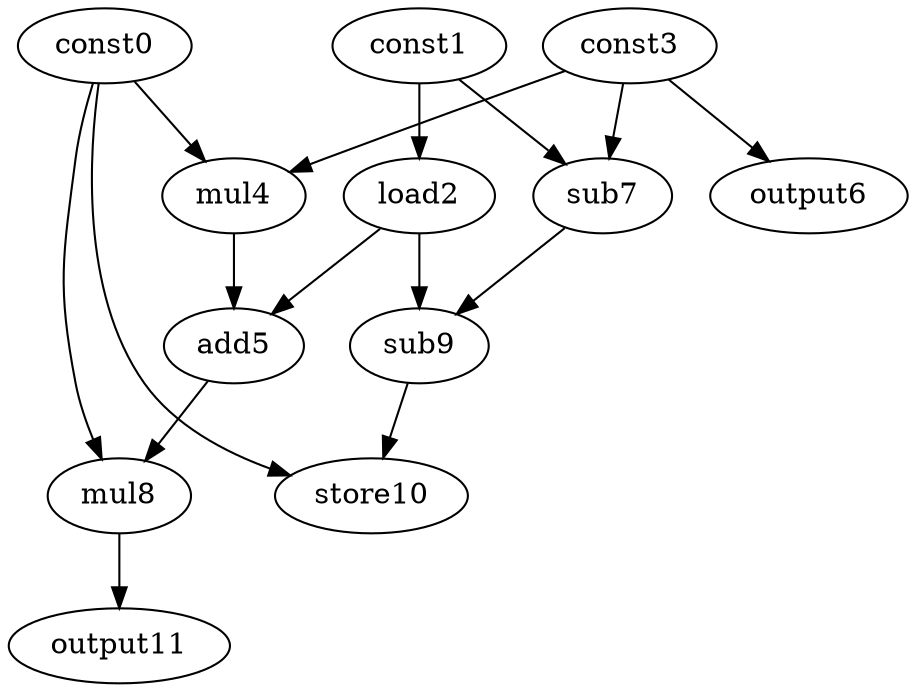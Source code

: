 digraph G { 
const0[opcode=const]; 
const1[opcode=const]; 
load2[opcode=load]; 
const3[opcode=const]; 
mul4[opcode=mul]; 
add5[opcode=add]; 
output6[opcode=output]; 
sub7[opcode=sub]; 
mul8[opcode=mul]; 
sub9[opcode=sub]; 
store10[opcode=store]; 
output11[opcode=output]; 
const1->load2[operand=0];
const0->mul4[operand=0];
const3->mul4[operand=1];
const3->output6[operand=0];
const1->sub7[operand=0];
const3->sub7[operand=1];
load2->add5[operand=0];
mul4->add5[operand=1];
load2->sub9[operand=0];
sub7->sub9[operand=1];
const0->mul8[operand=0];
add5->mul8[operand=1];
const0->store10[operand=0];
sub9->store10[operand=1];
mul8->output11[operand=0];
}
